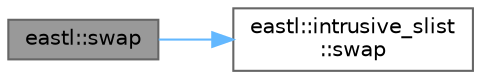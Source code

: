 digraph "eastl::swap"
{
 // LATEX_PDF_SIZE
  bgcolor="transparent";
  edge [fontname=Helvetica,fontsize=10,labelfontname=Helvetica,labelfontsize=10];
  node [fontname=Helvetica,fontsize=10,shape=box,height=0.2,width=0.4];
  rankdir="LR";
  Node1 [id="Node000001",label="eastl::swap",height=0.2,width=0.4,color="gray40", fillcolor="grey60", style="filled", fontcolor="black",tooltip=" "];
  Node1 -> Node2 [id="edge1_Node000001_Node000002",color="steelblue1",style="solid",tooltip=" "];
  Node2 [id="Node000002",label="eastl::intrusive_slist\l::swap",height=0.2,width=0.4,color="grey40", fillcolor="white", style="filled",URL="$classeastl_1_1intrusive__slist.html#a4c12a142f0c8aafe2df6fcd6a8011a95",tooltip="Swaps the contents of two intrusive lists; O(1)."];
}
